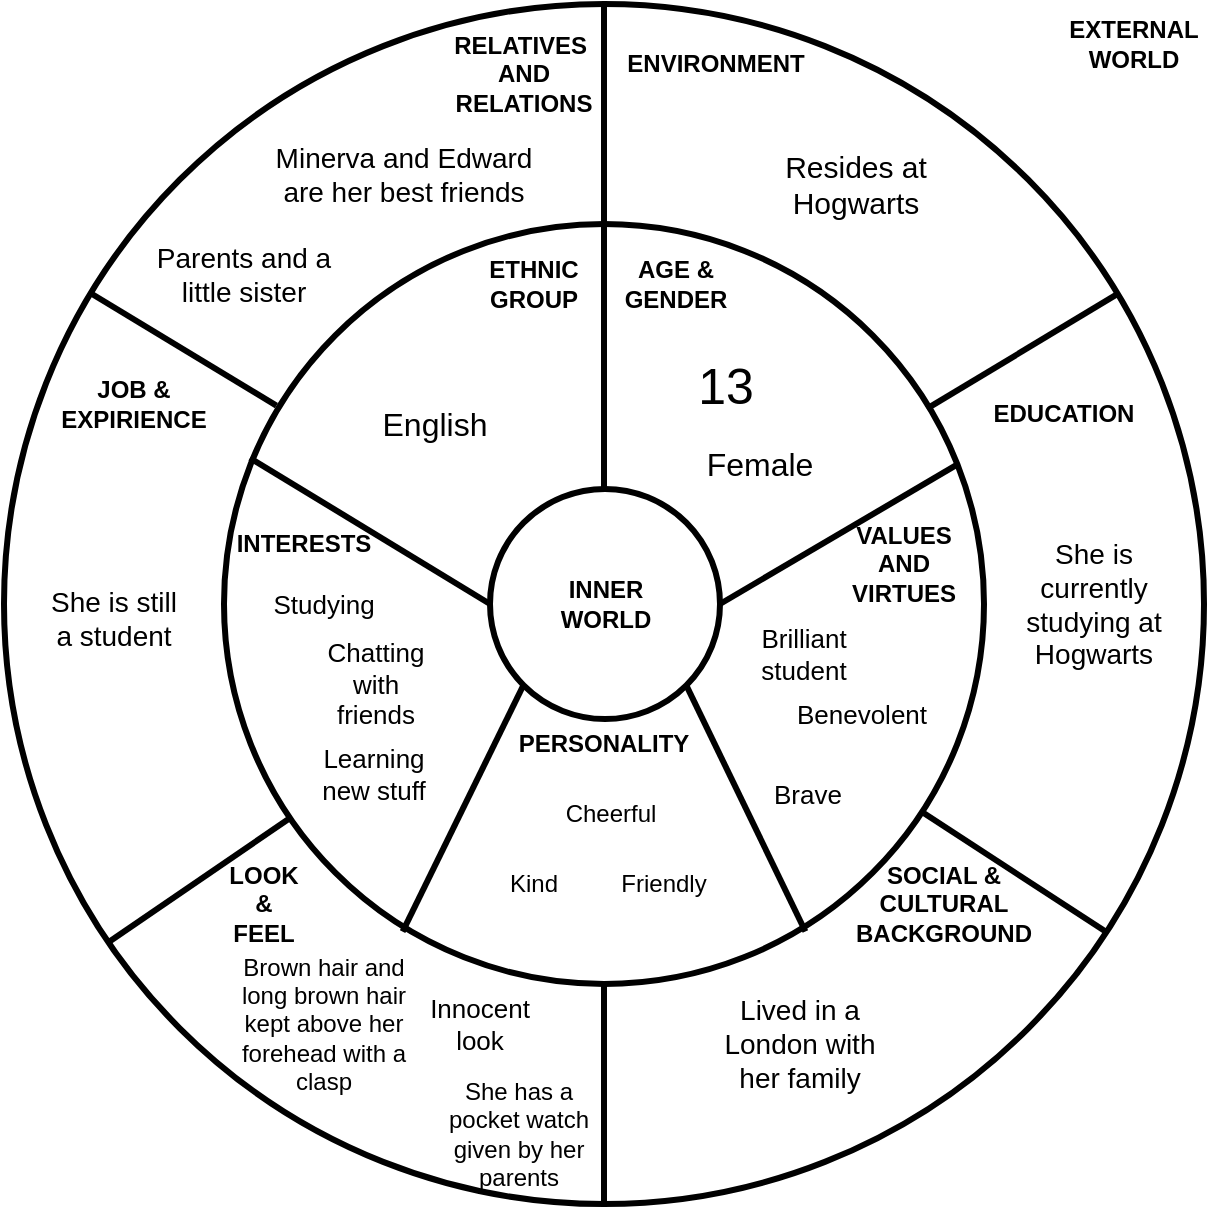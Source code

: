 <mxfile version="13.7.9" type="device"><diagram name="Page-1" id="3e8102d1-ef87-2e61-34e1-82d9a586fe2e"><mxGraphModel dx="1024" dy="592" grid="1" gridSize="10" guides="1" tooltips="1" connect="1" arrows="1" fold="1" page="1" pageScale="1" pageWidth="1100" pageHeight="850" background="#ffffff" math="0" shadow="0"><root><mxCell id="0"/><mxCell id="1" parent="0"/><mxCell id="Xz2h5sqKW3CTui9MAaXb-1" value="" style="ellipse;whiteSpace=wrap;html=1;aspect=fixed;strokeColor=#000000;strokeWidth=3;fillColor=none;" parent="1" vertex="1"><mxGeometry x="180" y="20" width="600" height="600" as="geometry"/></mxCell><mxCell id="Xz2h5sqKW3CTui9MAaXb-3" value="" style="ellipse;whiteSpace=wrap;html=1;aspect=fixed;strokeColor=#000000;strokeWidth=3;fillColor=none;" parent="1" vertex="1"><mxGeometry x="290" y="130" width="380" height="380" as="geometry"/></mxCell><mxCell id="Xz2h5sqKW3CTui9MAaXb-4" value="" style="ellipse;whiteSpace=wrap;html=1;aspect=fixed;strokeColor=#000000;strokeWidth=3;fillColor=none;" parent="1" vertex="1"><mxGeometry x="423" y="262.5" width="115" height="115" as="geometry"/></mxCell><mxCell id="Xz2h5sqKW3CTui9MAaXb-5" value="&lt;b&gt;INNER&lt;br&gt;WORLD&lt;/b&gt;" style="text;html=1;strokeColor=none;fillColor=none;align=center;verticalAlign=middle;whiteSpace=wrap;rounded=0;" parent="1" vertex="1"><mxGeometry x="445.5" y="300" width="70" height="40" as="geometry"/></mxCell><mxCell id="Xz2h5sqKW3CTui9MAaXb-7" value="&lt;b&gt;EXTERNAL&lt;br&gt;WORLD&lt;/b&gt;" style="text;html=1;strokeColor=none;fillColor=none;align=center;verticalAlign=middle;whiteSpace=wrap;rounded=0;" parent="1" vertex="1"><mxGeometry x="710" y="20" width="70" height="40" as="geometry"/></mxCell><mxCell id="Xz2h5sqKW3CTui9MAaXb-8" value="" style="endArrow=none;html=1;strokeWidth=3;entryX=0.5;entryY=0;entryDx=0;entryDy=0;" parent="1" target="Xz2h5sqKW3CTui9MAaXb-1" edge="1"><mxGeometry width="50" height="50" relative="1" as="geometry"><mxPoint x="480" y="263" as="sourcePoint"/><mxPoint x="480" y="290" as="targetPoint"/></mxGeometry></mxCell><mxCell id="Xz2h5sqKW3CTui9MAaXb-19" value="" style="endArrow=none;html=1;strokeWidth=3;entryX=0;entryY=0.5;entryDx=0;entryDy=0;" parent="1" target="Xz2h5sqKW3CTui9MAaXb-4" edge="1"><mxGeometry width="50" height="50" relative="1" as="geometry"><mxPoint x="303" y="247" as="sourcePoint"/><mxPoint x="420" y="280" as="targetPoint"/></mxGeometry></mxCell><mxCell id="Xz2h5sqKW3CTui9MAaXb-20" value="" style="endArrow=none;html=1;strokeWidth=3;entryX=0.964;entryY=0.317;entryDx=0;entryDy=0;entryPerimeter=0;exitX=1;exitY=0.5;exitDx=0;exitDy=0;" parent="1" source="Xz2h5sqKW3CTui9MAaXb-4" target="Xz2h5sqKW3CTui9MAaXb-3" edge="1"><mxGeometry width="50" height="50" relative="1" as="geometry"><mxPoint x="530" y="290" as="sourcePoint"/><mxPoint x="650.0" y="363" as="targetPoint"/></mxGeometry></mxCell><mxCell id="Xz2h5sqKW3CTui9MAaXb-22" value="" style="endArrow=none;html=1;strokeWidth=3;entryX=1;entryY=1;entryDx=0;entryDy=0;exitX=0.765;exitY=0.931;exitDx=0;exitDy=0;exitPerimeter=0;" parent="1" source="Xz2h5sqKW3CTui9MAaXb-3" target="Xz2h5sqKW3CTui9MAaXb-4" edge="1"><mxGeometry width="50" height="50" relative="1" as="geometry"><mxPoint x="387.02" y="492.64" as="sourcePoint"/><mxPoint x="449.841" y="370.659" as="targetPoint"/></mxGeometry></mxCell><mxCell id="Xz2h5sqKW3CTui9MAaXb-24" value="" style="endArrow=none;html=1;strokeWidth=3;entryX=0.069;entryY=0.239;entryDx=0;entryDy=0;entryPerimeter=0;" parent="1" source="Xz2h5sqKW3CTui9MAaXb-1" target="Xz2h5sqKW3CTui9MAaXb-3" edge="1"><mxGeometry width="50" height="50" relative="1" as="geometry"><mxPoint x="280" y="250" as="sourcePoint"/><mxPoint x="300" y="150" as="targetPoint"/></mxGeometry></mxCell><mxCell id="Xz2h5sqKW3CTui9MAaXb-28" value="" style="endArrow=none;html=1;strokeWidth=3;exitX=0.925;exitY=0.243;exitDx=0;exitDy=0;exitPerimeter=0;" parent="1" source="Xz2h5sqKW3CTui9MAaXb-3" target="Xz2h5sqKW3CTui9MAaXb-1" edge="1"><mxGeometry width="50" height="50" relative="1" as="geometry"><mxPoint x="650.004" y="219.997" as="sourcePoint"/><mxPoint x="742.66" y="276.51" as="targetPoint"/></mxGeometry></mxCell><mxCell id="Xz2h5sqKW3CTui9MAaXb-29" value="" style="endArrow=none;html=1;strokeWidth=3;entryX=0.085;entryY=0.783;entryDx=0;entryDy=0;entryPerimeter=0;" parent="1" source="Xz2h5sqKW3CTui9MAaXb-1" target="Xz2h5sqKW3CTui9MAaXb-3" edge="1"><mxGeometry width="50" height="50" relative="1" as="geometry"><mxPoint x="233.564" y="367.997" as="sourcePoint"/><mxPoint x="326.22" y="424.51" as="targetPoint"/></mxGeometry></mxCell><mxCell id="Xz2h5sqKW3CTui9MAaXb-30" value="" style="endArrow=none;html=1;strokeWidth=3;" parent="1" target="Xz2h5sqKW3CTui9MAaXb-1" edge="1"><mxGeometry width="50" height="50" relative="1" as="geometry"><mxPoint x="640.005" y="424.641" as="sourcePoint"/><mxPoint x="727.68" y="362" as="targetPoint"/></mxGeometry></mxCell><mxCell id="Xz2h5sqKW3CTui9MAaXb-31" value="" style="endArrow=none;html=1;strokeWidth=3;entryX=1;entryY=1;entryDx=0;entryDy=0;exitX=0.235;exitY=0.931;exitDx=0;exitDy=0;exitPerimeter=0;" parent="1" source="Xz2h5sqKW3CTui9MAaXb-3" edge="1"><mxGeometry width="50" height="50" relative="1" as="geometry"><mxPoint x="499.54" y="483.12" as="sourcePoint"/><mxPoint x="439.999" y="359.999" as="targetPoint"/></mxGeometry></mxCell><mxCell id="Xz2h5sqKW3CTui9MAaXb-32" value="&lt;b&gt;ENVIRONMENT&lt;/b&gt;" style="text;html=1;strokeColor=none;fillColor=none;align=center;verticalAlign=middle;whiteSpace=wrap;rounded=0;" parent="1" vertex="1"><mxGeometry x="515.5" y="40" width="40" height="20" as="geometry"/></mxCell><mxCell id="Xz2h5sqKW3CTui9MAaXb-33" value="&lt;b&gt;RELATIVES&amp;nbsp;&lt;br&gt;AND RELATIONS&lt;/b&gt;" style="text;html=1;strokeColor=none;fillColor=none;align=center;verticalAlign=middle;whiteSpace=wrap;rounded=0;" parent="1" vertex="1"><mxGeometry x="410" y="30" width="60" height="50" as="geometry"/></mxCell><mxCell id="Xz2h5sqKW3CTui9MAaXb-34" value="&lt;b&gt;JOB &amp;amp; EXPIRIENCE&lt;/b&gt;" style="text;html=1;strokeColor=none;fillColor=none;align=center;verticalAlign=middle;whiteSpace=wrap;rounded=0;" parent="1" vertex="1"><mxGeometry x="210" y="200" width="70" height="40" as="geometry"/></mxCell><mxCell id="Xz2h5sqKW3CTui9MAaXb-35" value="&lt;b&gt;EDUCATION&lt;/b&gt;" style="text;html=1;strokeColor=none;fillColor=none;align=center;verticalAlign=middle;whiteSpace=wrap;rounded=0;" parent="1" vertex="1"><mxGeometry x="670" y="210" width="80" height="30" as="geometry"/></mxCell><mxCell id="Xz2h5sqKW3CTui9MAaXb-36" value="" style="endArrow=none;html=1;strokeWidth=3;exitX=0.5;exitY=1;exitDx=0;exitDy=0;" parent="1" source="Xz2h5sqKW3CTui9MAaXb-3" target="Xz2h5sqKW3CTui9MAaXb-1" edge="1"><mxGeometry width="50" height="50" relative="1" as="geometry"><mxPoint x="510" y="350" as="sourcePoint"/><mxPoint x="560" y="300" as="targetPoint"/></mxGeometry></mxCell><mxCell id="Xz2h5sqKW3CTui9MAaXb-37" value="&lt;b&gt;AGE &amp;amp; GENDER&lt;/b&gt;" style="text;html=1;strokeColor=none;fillColor=none;align=center;verticalAlign=middle;whiteSpace=wrap;rounded=0;" parent="1" vertex="1"><mxGeometry x="475.5" y="150" width="80" height="20" as="geometry"/></mxCell><mxCell id="Xz2h5sqKW3CTui9MAaXb-38" value="&lt;b&gt;LOOK &amp;amp; FEEL&lt;/b&gt;" style="text;html=1;strokeColor=none;fillColor=none;align=center;verticalAlign=middle;whiteSpace=wrap;rounded=0;" parent="1" vertex="1"><mxGeometry x="290" y="450" width="40" height="40" as="geometry"/></mxCell><mxCell id="Xz2h5sqKW3CTui9MAaXb-39" value="&lt;b&gt;SOCIAL &amp;amp; CULTURAL BACKGROUND&lt;/b&gt;" style="text;html=1;strokeColor=none;fillColor=none;align=center;verticalAlign=middle;whiteSpace=wrap;rounded=0;" parent="1" vertex="1"><mxGeometry x="590" y="450" width="120" height="40" as="geometry"/></mxCell><mxCell id="Xz2h5sqKW3CTui9MAaXb-40" style="edgeStyle=orthogonalEdgeStyle;rounded=0;orthogonalLoop=1;jettySize=auto;html=1;exitX=0.5;exitY=1;exitDx=0;exitDy=0;strokeWidth=3;" parent="1" source="Xz2h5sqKW3CTui9MAaXb-37" target="Xz2h5sqKW3CTui9MAaXb-37" edge="1"><mxGeometry relative="1" as="geometry"/></mxCell><mxCell id="Xz2h5sqKW3CTui9MAaXb-41" value="&lt;b&gt;ETHNIC GROUP&lt;/b&gt;" style="text;html=1;strokeColor=none;fillColor=none;align=center;verticalAlign=middle;whiteSpace=wrap;rounded=0;" parent="1" vertex="1"><mxGeometry x="410" y="145" width="70" height="30" as="geometry"/></mxCell><mxCell id="Xz2h5sqKW3CTui9MAaXb-42" value="&lt;b&gt;INTERESTS&lt;/b&gt;" style="text;html=1;strokeColor=none;fillColor=none;align=center;verticalAlign=middle;whiteSpace=wrap;rounded=0;" parent="1" vertex="1"><mxGeometry x="310" y="280" width="40" height="20" as="geometry"/></mxCell><mxCell id="Xz2h5sqKW3CTui9MAaXb-43" value="&lt;b&gt;VALUES AND VIRTUES&lt;/b&gt;" style="text;html=1;strokeColor=none;fillColor=none;align=center;verticalAlign=middle;whiteSpace=wrap;rounded=0;" parent="1" vertex="1"><mxGeometry x="600" y="280" width="60" height="40" as="geometry"/></mxCell><mxCell id="Xz2h5sqKW3CTui9MAaXb-44" value="&lt;b&gt;PERSONALITY&lt;/b&gt;" style="text;html=1;strokeColor=none;fillColor=none;align=center;verticalAlign=middle;whiteSpace=wrap;rounded=0;" parent="1" vertex="1"><mxGeometry x="450" y="380" width="60" height="20" as="geometry"/></mxCell><mxCell id="Xz2h5sqKW3CTui9MAaXb-46" value="&lt;font style=&quot;font-size: 15px&quot;&gt;Resides at Hogwarts&lt;/font&gt;" style="text;html=1;strokeColor=none;fillColor=none;align=center;verticalAlign=middle;whiteSpace=wrap;rounded=0;" parent="1" vertex="1"><mxGeometry x="565.5" y="90" width="80" height="40" as="geometry"/></mxCell><mxCell id="Xz2h5sqKW3CTui9MAaXb-47" value="&lt;font style=&quot;font-size: 14px&quot;&gt;Minerva and Edward are her best friends&lt;/font&gt;" style="text;html=1;strokeColor=none;fillColor=none;align=center;verticalAlign=middle;whiteSpace=wrap;rounded=0;" parent="1" vertex="1"><mxGeometry x="310" y="90" width="140" height="30" as="geometry"/></mxCell><mxCell id="Xz2h5sqKW3CTui9MAaXb-49" value="&lt;font style=&quot;font-size: 14px&quot;&gt;Parents and a little sister&lt;/font&gt;" style="text;html=1;strokeColor=none;fillColor=none;align=center;verticalAlign=middle;whiteSpace=wrap;rounded=0;" parent="1" vertex="1"><mxGeometry x="250" y="140" width="100" height="30" as="geometry"/></mxCell><mxCell id="Xz2h5sqKW3CTui9MAaXb-50" value="&lt;font style=&quot;font-size: 14px&quot;&gt;Lived in a London with her family&lt;/font&gt;" style="text;html=1;strokeColor=none;fillColor=none;align=center;verticalAlign=middle;whiteSpace=wrap;rounded=0;" parent="1" vertex="1"><mxGeometry x="538" y="510" width="80" height="60" as="geometry"/></mxCell><mxCell id="Xz2h5sqKW3CTui9MAaXb-51" value="&lt;font style=&quot;font-size: 14px&quot;&gt;She is currently studying at Hogwarts&lt;/font&gt;" style="text;html=1;strokeColor=none;fillColor=none;align=center;verticalAlign=middle;whiteSpace=wrap;rounded=0;" parent="1" vertex="1"><mxGeometry x="690" y="275" width="70" height="90" as="geometry"/></mxCell><mxCell id="Xz2h5sqKW3CTui9MAaXb-52" value="&lt;font style=&quot;font-size: 16px&quot;&gt;English&lt;/font&gt;" style="text;html=1;strokeColor=none;fillColor=none;align=center;verticalAlign=middle;whiteSpace=wrap;rounded=0;" parent="1" vertex="1"><mxGeometry x="357.5" y="200" width="75" height="60" as="geometry"/></mxCell><mxCell id="Xz2h5sqKW3CTui9MAaXb-53" value="&lt;font style=&quot;font-size: 25px&quot;&gt;13&lt;/font&gt;" style="text;html=1;strokeColor=none;fillColor=none;align=center;verticalAlign=middle;whiteSpace=wrap;rounded=0;" parent="1" vertex="1"><mxGeometry x="515.5" y="190" width="50" height="40" as="geometry"/></mxCell><mxCell id="Xz2h5sqKW3CTui9MAaXb-54" value="&lt;font style=&quot;font-size: 16px&quot;&gt;Female&lt;/font&gt;" style="text;html=1;strokeColor=none;fillColor=none;align=center;verticalAlign=middle;whiteSpace=wrap;rounded=0;" parent="1" vertex="1"><mxGeometry x="538" y="240" width="40" height="20" as="geometry"/></mxCell><mxCell id="Xz2h5sqKW3CTui9MAaXb-55" value="&lt;font style=&quot;font-size: 13px&quot;&gt;Studying&lt;/font&gt;" style="text;html=1;strokeColor=none;fillColor=none;align=center;verticalAlign=middle;whiteSpace=wrap;rounded=0;" parent="1" vertex="1"><mxGeometry x="300" y="305" width="80" height="30" as="geometry"/></mxCell><mxCell id="Xz2h5sqKW3CTui9MAaXb-56" value="&lt;font style=&quot;font-size: 13px&quot;&gt;Chatting with friends&lt;/font&gt;" style="text;html=1;strokeColor=none;fillColor=none;align=center;verticalAlign=middle;whiteSpace=wrap;rounded=0;" parent="1" vertex="1"><mxGeometry x="335.5" y="340" width="60" height="40" as="geometry"/></mxCell><mxCell id="Xz2h5sqKW3CTui9MAaXb-57" value="&lt;font style=&quot;font-size: 13px&quot;&gt;Learning new stuff&lt;/font&gt;" style="text;html=1;strokeColor=none;fillColor=none;align=center;verticalAlign=middle;whiteSpace=wrap;rounded=0;" parent="1" vertex="1"><mxGeometry x="330" y="390" width="70" height="30" as="geometry"/></mxCell><mxCell id="Xz2h5sqKW3CTui9MAaXb-59" value="Cheerful" style="text;html=1;strokeColor=none;fillColor=none;align=center;verticalAlign=middle;whiteSpace=wrap;rounded=0;" parent="1" vertex="1"><mxGeometry x="455.5" y="412.5" width="54.5" height="25" as="geometry"/></mxCell><mxCell id="Xz2h5sqKW3CTui9MAaXb-60" value="&lt;font style=&quot;font-size: 13px&quot;&gt;Brilliant student&lt;/font&gt;" style="text;html=1;strokeColor=none;fillColor=none;align=center;verticalAlign=middle;whiteSpace=wrap;rounded=0;" parent="1" vertex="1"><mxGeometry x="550" y="330" width="60" height="30" as="geometry"/></mxCell><mxCell id="Xz2h5sqKW3CTui9MAaXb-62" value="&lt;font style=&quot;font-size: 13px&quot;&gt;Benevolent&lt;/font&gt;" style="text;html=1;strokeColor=none;fillColor=none;align=center;verticalAlign=middle;whiteSpace=wrap;rounded=0;" parent="1" vertex="1"><mxGeometry x="571.5" y="350" width="74" height="50" as="geometry"/></mxCell><mxCell id="Xz2h5sqKW3CTui9MAaXb-63" value="Friendly" style="text;html=1;strokeColor=none;fillColor=none;align=center;verticalAlign=middle;whiteSpace=wrap;rounded=0;" parent="1" vertex="1"><mxGeometry x="490" y="450" width="40" height="20" as="geometry"/></mxCell><mxCell id="Xz2h5sqKW3CTui9MAaXb-64" value="&lt;font style=&quot;font-size: 12px&quot;&gt;Brown hair and long brown hair kept above her forehead with a clasp&lt;/font&gt;" style="text;html=1;strokeColor=none;fillColor=none;align=center;verticalAlign=middle;whiteSpace=wrap;rounded=0;" parent="1" vertex="1"><mxGeometry x="290" y="480" width="99.75" height="100" as="geometry"/></mxCell><mxCell id="Xz2h5sqKW3CTui9MAaXb-65" value="&lt;font style=&quot;font-size: 13px&quot;&gt;Innocent look&lt;/font&gt;" style="text;html=1;strokeColor=none;fillColor=none;align=center;verticalAlign=middle;whiteSpace=wrap;rounded=0;" parent="1" vertex="1"><mxGeometry x="389.75" y="510" width="55.5" height="40" as="geometry"/></mxCell><mxCell id="Xz2h5sqKW3CTui9MAaXb-66" value="&lt;font style=&quot;font-size: 14px&quot;&gt;She is still a student&lt;/font&gt;" style="text;html=1;strokeColor=none;fillColor=none;align=center;verticalAlign=middle;whiteSpace=wrap;rounded=0;" parent="1" vertex="1"><mxGeometry x="200" y="293" width="70" height="67" as="geometry"/></mxCell><mxCell id="fmcumVALHEDIPwrcCShX-2" value="Kind" style="text;html=1;strokeColor=none;fillColor=none;align=center;verticalAlign=middle;whiteSpace=wrap;rounded=0;" parent="1" vertex="1"><mxGeometry x="417" y="450" width="56" height="20" as="geometry"/></mxCell><mxCell id="fmcumVALHEDIPwrcCShX-3" value="&lt;font style=&quot;font-size: 13px&quot;&gt;Brave&lt;/font&gt;" style="text;html=1;strokeColor=none;fillColor=none;align=center;verticalAlign=middle;whiteSpace=wrap;rounded=0;" parent="1" vertex="1"><mxGeometry x="550" y="400" width="64" height="30" as="geometry"/></mxCell><mxCell id="5sXHxb2ejn01IiefEVoa-1" value="She has a pocket watch given by her parents" style="text;html=1;strokeColor=none;fillColor=none;align=center;verticalAlign=middle;whiteSpace=wrap;rounded=0;" vertex="1" parent="1"><mxGeometry x="395" y="570" width="85" height="30" as="geometry"/></mxCell></root></mxGraphModel></diagram></mxfile>